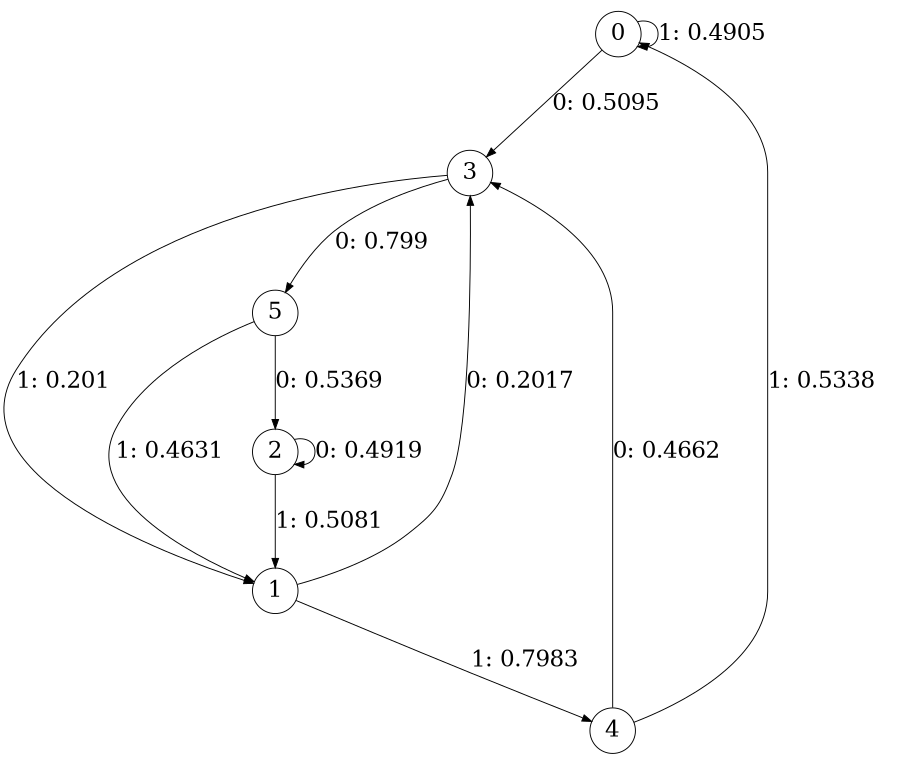 digraph "ch21faceL3" {
size = "6,8.5";
ratio = "fill";
node [shape = circle];
node [fontsize = 24];
edge [fontsize = 24];
0 -> 3 [label = "0: 0.5095   "];
0 -> 0 [label = "1: 0.4905   "];
1 -> 3 [label = "0: 0.2017   "];
1 -> 4 [label = "1: 0.7983   "];
2 -> 2 [label = "0: 0.4919   "];
2 -> 1 [label = "1: 0.5081   "];
3 -> 5 [label = "0: 0.799    "];
3 -> 1 [label = "1: 0.201    "];
4 -> 3 [label = "0: 0.4662   "];
4 -> 0 [label = "1: 0.5338   "];
5 -> 2 [label = "0: 0.5369   "];
5 -> 1 [label = "1: 0.4631   "];
}